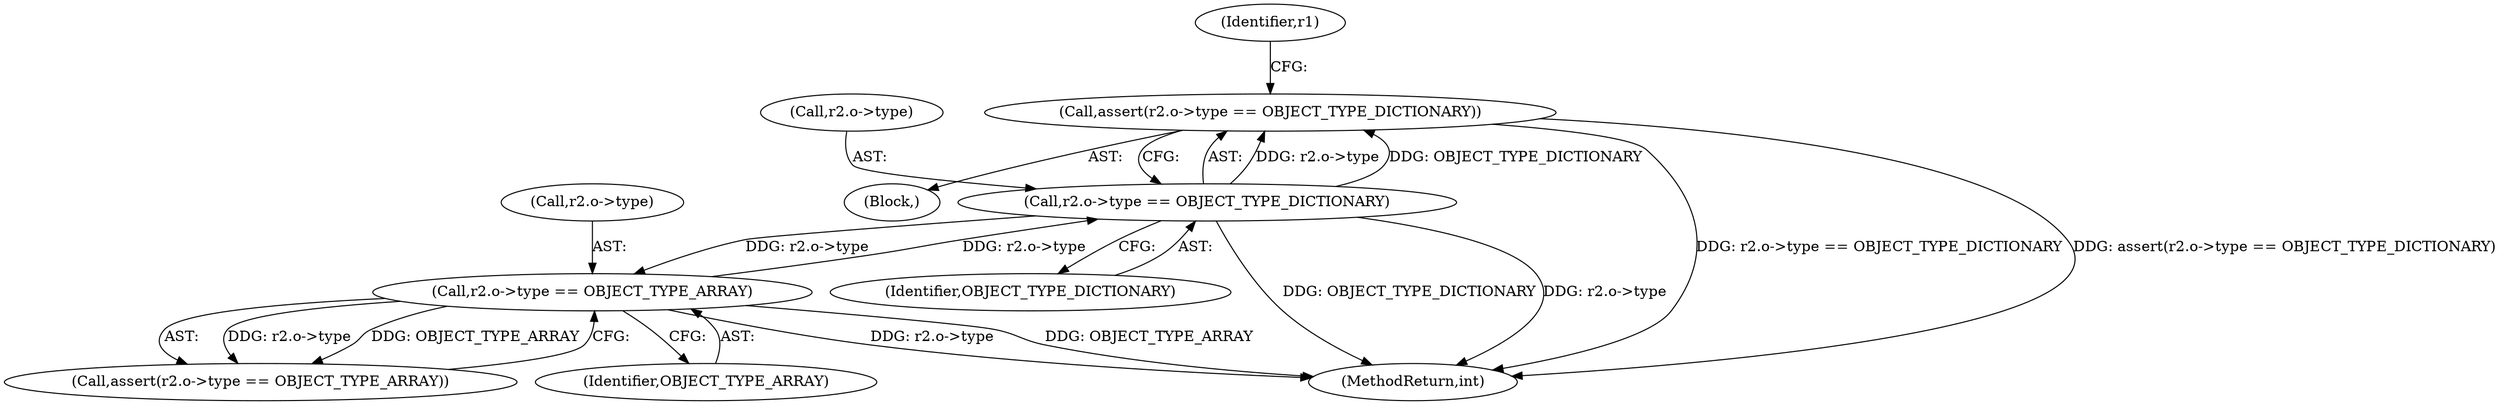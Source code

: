 digraph "0_yara_053e67e3ec81cc9268ce30eaf0d6663d8639ed1e@API" {
"1001023" [label="(Call,assert(r2.o->type == OBJECT_TYPE_DICTIONARY))"];
"1001024" [label="(Call,r2.o->type == OBJECT_TYPE_DICTIONARY)"];
"1000979" [label="(Call,r2.o->type == OBJECT_TYPE_ARRAY)"];
"1001030" [label="(Identifier,OBJECT_TYPE_DICTIONARY)"];
"1000979" [label="(Call,r2.o->type == OBJECT_TYPE_ARRAY)"];
"1000978" [label="(Call,assert(r2.o->type == OBJECT_TYPE_ARRAY))"];
"1001025" [label="(Call,r2.o->type)"];
"1000985" [label="(Identifier,OBJECT_TYPE_ARRAY)"];
"1001024" [label="(Call,r2.o->type == OBJECT_TYPE_DICTIONARY)"];
"1000192" [label="(Block,)"];
"1001033" [label="(Identifier,r1)"];
"1002727" [label="(MethodReturn,int)"];
"1001023" [label="(Call,assert(r2.o->type == OBJECT_TYPE_DICTIONARY))"];
"1000980" [label="(Call,r2.o->type)"];
"1001023" -> "1000192"  [label="AST: "];
"1001023" -> "1001024"  [label="CFG: "];
"1001024" -> "1001023"  [label="AST: "];
"1001033" -> "1001023"  [label="CFG: "];
"1001023" -> "1002727"  [label="DDG: r2.o->type == OBJECT_TYPE_DICTIONARY"];
"1001023" -> "1002727"  [label="DDG: assert(r2.o->type == OBJECT_TYPE_DICTIONARY)"];
"1001024" -> "1001023"  [label="DDG: r2.o->type"];
"1001024" -> "1001023"  [label="DDG: OBJECT_TYPE_DICTIONARY"];
"1001024" -> "1001030"  [label="CFG: "];
"1001025" -> "1001024"  [label="AST: "];
"1001030" -> "1001024"  [label="AST: "];
"1001024" -> "1002727"  [label="DDG: OBJECT_TYPE_DICTIONARY"];
"1001024" -> "1002727"  [label="DDG: r2.o->type"];
"1001024" -> "1000979"  [label="DDG: r2.o->type"];
"1000979" -> "1001024"  [label="DDG: r2.o->type"];
"1000979" -> "1000978"  [label="AST: "];
"1000979" -> "1000985"  [label="CFG: "];
"1000980" -> "1000979"  [label="AST: "];
"1000985" -> "1000979"  [label="AST: "];
"1000978" -> "1000979"  [label="CFG: "];
"1000979" -> "1002727"  [label="DDG: r2.o->type"];
"1000979" -> "1002727"  [label="DDG: OBJECT_TYPE_ARRAY"];
"1000979" -> "1000978"  [label="DDG: r2.o->type"];
"1000979" -> "1000978"  [label="DDG: OBJECT_TYPE_ARRAY"];
}
